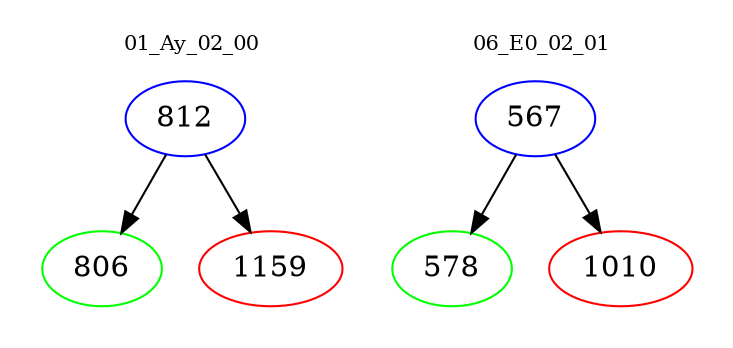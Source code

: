 digraph{
subgraph cluster_0 {
color = white
label = "01_Ay_02_00";
fontsize=10;
T0_812 [label="812", color="blue"]
T0_812 -> T0_806 [color="black"]
T0_806 [label="806", color="green"]
T0_812 -> T0_1159 [color="black"]
T0_1159 [label="1159", color="red"]
}
subgraph cluster_1 {
color = white
label = "06_E0_02_01";
fontsize=10;
T1_567 [label="567", color="blue"]
T1_567 -> T1_578 [color="black"]
T1_578 [label="578", color="green"]
T1_567 -> T1_1010 [color="black"]
T1_1010 [label="1010", color="red"]
}
}
